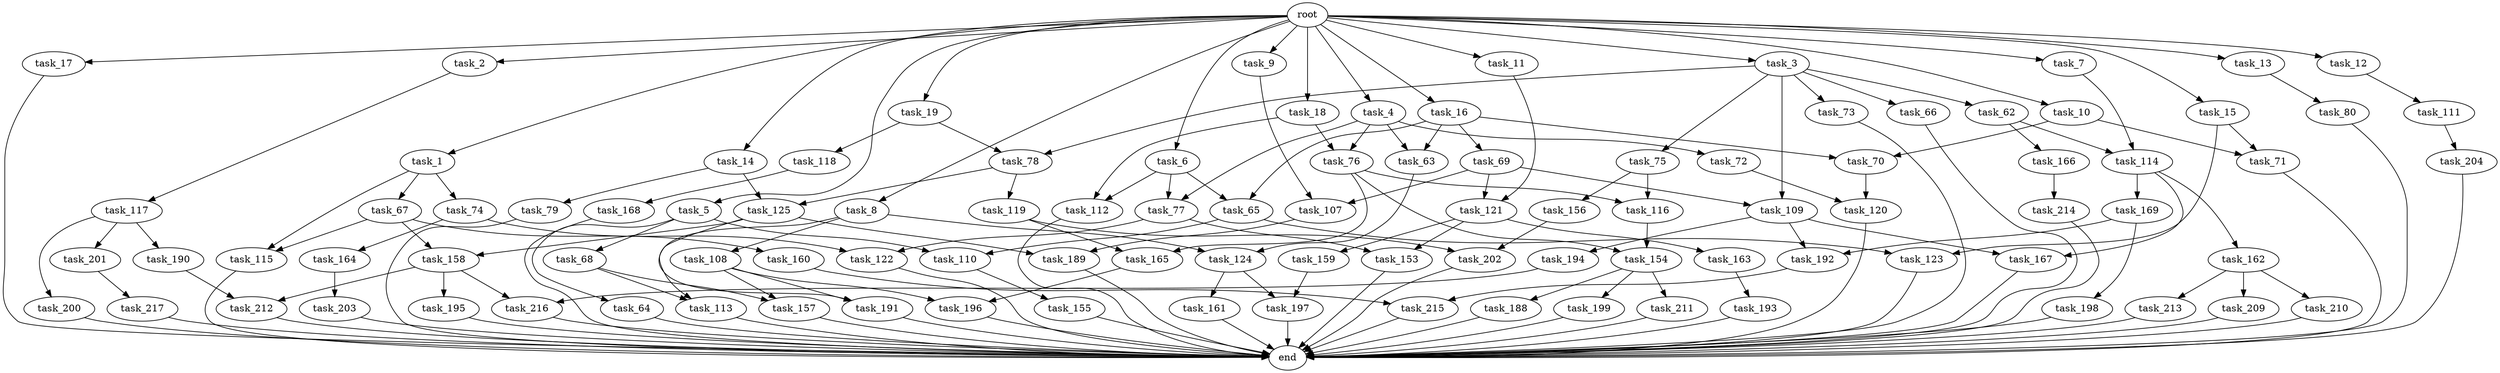 digraph G {
  task_11 [size="2.048000"];
  task_168 [size="1391569403.904000"];
  task_195 [size="429496729.600000"];
  task_64 [size="1717986918.400000"];
  task_17 [size="2.048000"];
  task_190 [size="274877906.944000"];
  task_15 [size="2.048000"];
  task_217 [size="1099511627.776000"];
  task_112 [size="1460288880.640000"];
  task_69 [size="1391569403.904000"];
  task_209 [size="429496729.600000"];
  task_113 [size="2817498546.176000"];
  task_189 [size="1460288880.640000"];
  task_199 [size="429496729.600000"];
  task_73 [size="154618822.656000"];
  task_200 [size="274877906.944000"];
  task_197 [size="549755813.888000"];
  task_7 [size="2.048000"];
  task_109 [size="429496729.600000"];
  task_67 [size="1099511627.776000"];
  task_79 [size="1099511627.776000"];
  task_214 [size="1717986918.400000"];
  task_157 [size="2491081031.680000"];
  task_216 [size="1271310319.616000"];
  task_115 [size="1374389534.720000"];
  end [size="0.000000"];
  task_192 [size="1786706395.136000"];
  task_203 [size="429496729.600000"];
  task_63 [size="1666447310.848000"];
  task_188 [size="429496729.600000"];
  task_119 [size="841813590.016000"];
  task_107 [size="1116691496.960000"];
  task_72 [size="274877906.944000"];
  task_196 [size="1546188226.560000"];
  task_118 [size="1391569403.904000"];
  task_121 [size="893353197.568000"];
  task_198 [size="1717986918.400000"];
  task_80 [size="68719476.736000"];
  task_202 [size="687194767.360000"];
  task_14 [size="2.048000"];
  task_62 [size="154618822.656000"];
  task_125 [size="1941325217.792000"];
  task_153 [size="1786706395.136000"];
  task_215 [size="2336462209.024000"];
  task_108 [size="1717986918.400000"];
  task_158 [size="1666447310.848000"];
  task_120 [size="910533066.752000"];
  task_9 [size="2.048000"];
  task_8 [size="2.048000"];
  task_75 [size="154618822.656000"];
  root [size="0.000000"];
  task_167 [size="1168231104.512000"];
  task_212 [size="1271310319.616000"];
  task_161 [size="274877906.944000"];
  task_165 [size="687194767.360000"];
  task_4 [size="2.048000"];
  task_70 [size="2491081031.680000"];
  task_65 [size="1460288880.640000"];
  task_78 [size="1546188226.560000"];
  task_19 [size="2.048000"];
  task_13 [size="2.048000"];
  task_194 [size="68719476.736000"];
  task_66 [size="154618822.656000"];
  task_210 [size="429496729.600000"];
  task_5 [size="2.048000"];
  task_169 [size="1099511627.776000"];
  task_204 [size="274877906.944000"];
  task_164 [size="1099511627.776000"];
  task_154 [size="1786706395.136000"];
  task_124 [size="2147483648.000000"];
  task_6 [size="2.048000"];
  task_122 [size="1168231104.512000"];
  task_116 [size="343597383.680000"];
  task_16 [size="2.048000"];
  task_201 [size="274877906.944000"];
  task_3 [size="2.048000"];
  task_117 [size="1391569403.904000"];
  task_213 [size="429496729.600000"];
  task_155 [size="618475290.624000"];
  task_166 [size="1717986918.400000"];
  task_10 [size="2.048000"];
  task_110 [size="2147483648.000000"];
  task_193 [size="429496729.600000"];
  task_74 [size="1099511627.776000"];
  task_160 [size="274877906.944000"];
  task_1 [size="2.048000"];
  task_159 [size="1717986918.400000"];
  task_156 [size="274877906.944000"];
  task_68 [size="1717986918.400000"];
  task_2 [size="2.048000"];
  task_71 [size="1717986918.400000"];
  task_114 [size="2147483648.000000"];
  task_12 [size="2.048000"];
  task_111 [size="1717986918.400000"];
  task_191 [size="2783138807.808000"];
  task_163 [size="1717986918.400000"];
  task_123 [size="1047972020.224000"];
  task_18 [size="2.048000"];
  task_211 [size="429496729.600000"];
  task_162 [size="1099511627.776000"];
  task_77 [size="343597383.680000"];
  task_76 [size="1666447310.848000"];

  task_11 -> task_121 [size="301989888.000000"];
  task_168 -> end [size="1.000000"];
  task_195 -> end [size="1.000000"];
  task_64 -> end [size="1.000000"];
  task_17 -> end [size="1.000000"];
  task_190 -> task_212 [size="411041792.000000"];
  task_15 -> task_123 [size="301989888.000000"];
  task_15 -> task_71 [size="301989888.000000"];
  task_217 -> end [size="1.000000"];
  task_112 -> end [size="1.000000"];
  task_69 -> task_109 [size="134217728.000000"];
  task_69 -> task_121 [size="134217728.000000"];
  task_69 -> task_107 [size="134217728.000000"];
  task_209 -> end [size="1.000000"];
  task_113 -> end [size="1.000000"];
  task_189 -> end [size="1.000000"];
  task_199 -> end [size="1.000000"];
  task_73 -> end [size="1.000000"];
  task_200 -> end [size="1.000000"];
  task_197 -> end [size="1.000000"];
  task_7 -> task_114 [size="209715200.000000"];
  task_109 -> task_167 [size="33554432.000000"];
  task_109 -> task_192 [size="33554432.000000"];
  task_109 -> task_194 [size="33554432.000000"];
  task_67 -> task_160 [size="134217728.000000"];
  task_67 -> task_115 [size="134217728.000000"];
  task_67 -> task_158 [size="134217728.000000"];
  task_79 -> end [size="1.000000"];
  task_214 -> end [size="1.000000"];
  task_157 -> end [size="1.000000"];
  task_216 -> end [size="1.000000"];
  task_115 -> end [size="1.000000"];
  task_192 -> task_215 [size="301989888.000000"];
  task_203 -> end [size="1.000000"];
  task_63 -> task_124 [size="209715200.000000"];
  task_188 -> end [size="1.000000"];
  task_119 -> task_165 [size="301989888.000000"];
  task_119 -> task_202 [size="301989888.000000"];
  task_107 -> task_189 [size="33554432.000000"];
  task_72 -> task_120 [size="411041792.000000"];
  task_196 -> end [size="1.000000"];
  task_118 -> task_168 [size="679477248.000000"];
  task_121 -> task_153 [size="838860800.000000"];
  task_121 -> task_159 [size="838860800.000000"];
  task_121 -> task_163 [size="838860800.000000"];
  task_198 -> end [size="1.000000"];
  task_80 -> end [size="1.000000"];
  task_202 -> end [size="1.000000"];
  task_14 -> task_125 [size="536870912.000000"];
  task_14 -> task_79 [size="536870912.000000"];
  task_62 -> task_114 [size="838860800.000000"];
  task_62 -> task_166 [size="838860800.000000"];
  task_125 -> task_189 [size="679477248.000000"];
  task_125 -> task_191 [size="679477248.000000"];
  task_125 -> task_158 [size="679477248.000000"];
  task_153 -> end [size="1.000000"];
  task_215 -> end [size="1.000000"];
  task_108 -> task_157 [size="679477248.000000"];
  task_108 -> task_191 [size="679477248.000000"];
  task_108 -> task_196 [size="679477248.000000"];
  task_158 -> task_195 [size="209715200.000000"];
  task_158 -> task_212 [size="209715200.000000"];
  task_158 -> task_216 [size="209715200.000000"];
  task_120 -> end [size="1.000000"];
  task_9 -> task_107 [size="411041792.000000"];
  task_8 -> task_108 [size="838860800.000000"];
  task_8 -> task_113 [size="838860800.000000"];
  task_8 -> task_124 [size="838860800.000000"];
  task_75 -> task_156 [size="134217728.000000"];
  task_75 -> task_116 [size="134217728.000000"];
  root -> task_15 [size="1.000000"];
  root -> task_16 [size="1.000000"];
  root -> task_5 [size="1.000000"];
  root -> task_11 [size="1.000000"];
  root -> task_3 [size="1.000000"];
  root -> task_12 [size="1.000000"];
  root -> task_8 [size="1.000000"];
  root -> task_6 [size="1.000000"];
  root -> task_17 [size="1.000000"];
  root -> task_7 [size="1.000000"];
  root -> task_10 [size="1.000000"];
  root -> task_1 [size="1.000000"];
  root -> task_4 [size="1.000000"];
  root -> task_2 [size="1.000000"];
  root -> task_19 [size="1.000000"];
  root -> task_13 [size="1.000000"];
  root -> task_14 [size="1.000000"];
  root -> task_9 [size="1.000000"];
  root -> task_18 [size="1.000000"];
  task_167 -> end [size="1.000000"];
  task_212 -> end [size="1.000000"];
  task_161 -> end [size="1.000000"];
  task_165 -> task_196 [size="75497472.000000"];
  task_4 -> task_72 [size="134217728.000000"];
  task_4 -> task_77 [size="134217728.000000"];
  task_4 -> task_76 [size="134217728.000000"];
  task_4 -> task_63 [size="134217728.000000"];
  task_70 -> task_120 [size="33554432.000000"];
  task_65 -> task_110 [size="209715200.000000"];
  task_65 -> task_123 [size="209715200.000000"];
  task_78 -> task_119 [size="411041792.000000"];
  task_78 -> task_125 [size="411041792.000000"];
  task_19 -> task_78 [size="679477248.000000"];
  task_19 -> task_118 [size="679477248.000000"];
  task_13 -> task_80 [size="33554432.000000"];
  task_194 -> task_216 [size="411041792.000000"];
  task_66 -> end [size="1.000000"];
  task_210 -> end [size="1.000000"];
  task_5 -> task_68 [size="838860800.000000"];
  task_5 -> task_64 [size="838860800.000000"];
  task_5 -> task_110 [size="838860800.000000"];
  task_169 -> task_198 [size="838860800.000000"];
  task_169 -> task_192 [size="838860800.000000"];
  task_204 -> end [size="1.000000"];
  task_164 -> task_203 [size="209715200.000000"];
  task_154 -> task_188 [size="209715200.000000"];
  task_154 -> task_199 [size="209715200.000000"];
  task_154 -> task_211 [size="209715200.000000"];
  task_124 -> task_197 [size="134217728.000000"];
  task_124 -> task_161 [size="134217728.000000"];
  task_6 -> task_65 [size="33554432.000000"];
  task_6 -> task_112 [size="33554432.000000"];
  task_6 -> task_77 [size="33554432.000000"];
  task_122 -> end [size="1.000000"];
  task_116 -> task_154 [size="838860800.000000"];
  task_16 -> task_65 [size="679477248.000000"];
  task_16 -> task_69 [size="679477248.000000"];
  task_16 -> task_63 [size="679477248.000000"];
  task_16 -> task_70 [size="679477248.000000"];
  task_201 -> task_217 [size="536870912.000000"];
  task_3 -> task_109 [size="75497472.000000"];
  task_3 -> task_66 [size="75497472.000000"];
  task_3 -> task_73 [size="75497472.000000"];
  task_3 -> task_75 [size="75497472.000000"];
  task_3 -> task_78 [size="75497472.000000"];
  task_3 -> task_62 [size="75497472.000000"];
  task_117 -> task_201 [size="134217728.000000"];
  task_117 -> task_200 [size="134217728.000000"];
  task_117 -> task_190 [size="134217728.000000"];
  task_213 -> end [size="1.000000"];
  task_155 -> end [size="1.000000"];
  task_166 -> task_214 [size="838860800.000000"];
  task_10 -> task_70 [size="536870912.000000"];
  task_10 -> task_71 [size="536870912.000000"];
  task_110 -> task_155 [size="301989888.000000"];
  task_193 -> end [size="1.000000"];
  task_74 -> task_164 [size="536870912.000000"];
  task_74 -> task_122 [size="536870912.000000"];
  task_160 -> task_215 [size="838860800.000000"];
  task_1 -> task_67 [size="536870912.000000"];
  task_1 -> task_115 [size="536870912.000000"];
  task_1 -> task_74 [size="536870912.000000"];
  task_159 -> task_197 [size="134217728.000000"];
  task_156 -> task_202 [size="33554432.000000"];
  task_68 -> task_113 [size="536870912.000000"];
  task_68 -> task_157 [size="536870912.000000"];
  task_2 -> task_117 [size="679477248.000000"];
  task_71 -> end [size="1.000000"];
  task_114 -> task_162 [size="536870912.000000"];
  task_114 -> task_169 [size="536870912.000000"];
  task_114 -> task_167 [size="536870912.000000"];
  task_12 -> task_111 [size="838860800.000000"];
  task_111 -> task_204 [size="134217728.000000"];
  task_191 -> end [size="1.000000"];
  task_163 -> task_193 [size="209715200.000000"];
  task_123 -> end [size="1.000000"];
  task_18 -> task_112 [size="679477248.000000"];
  task_18 -> task_76 [size="679477248.000000"];
  task_211 -> end [size="1.000000"];
  task_162 -> task_209 [size="209715200.000000"];
  task_162 -> task_210 [size="209715200.000000"];
  task_162 -> task_213 [size="209715200.000000"];
  task_77 -> task_122 [size="33554432.000000"];
  task_77 -> task_153 [size="33554432.000000"];
  task_76 -> task_165 [size="33554432.000000"];
  task_76 -> task_116 [size="33554432.000000"];
  task_76 -> task_154 [size="33554432.000000"];
}
